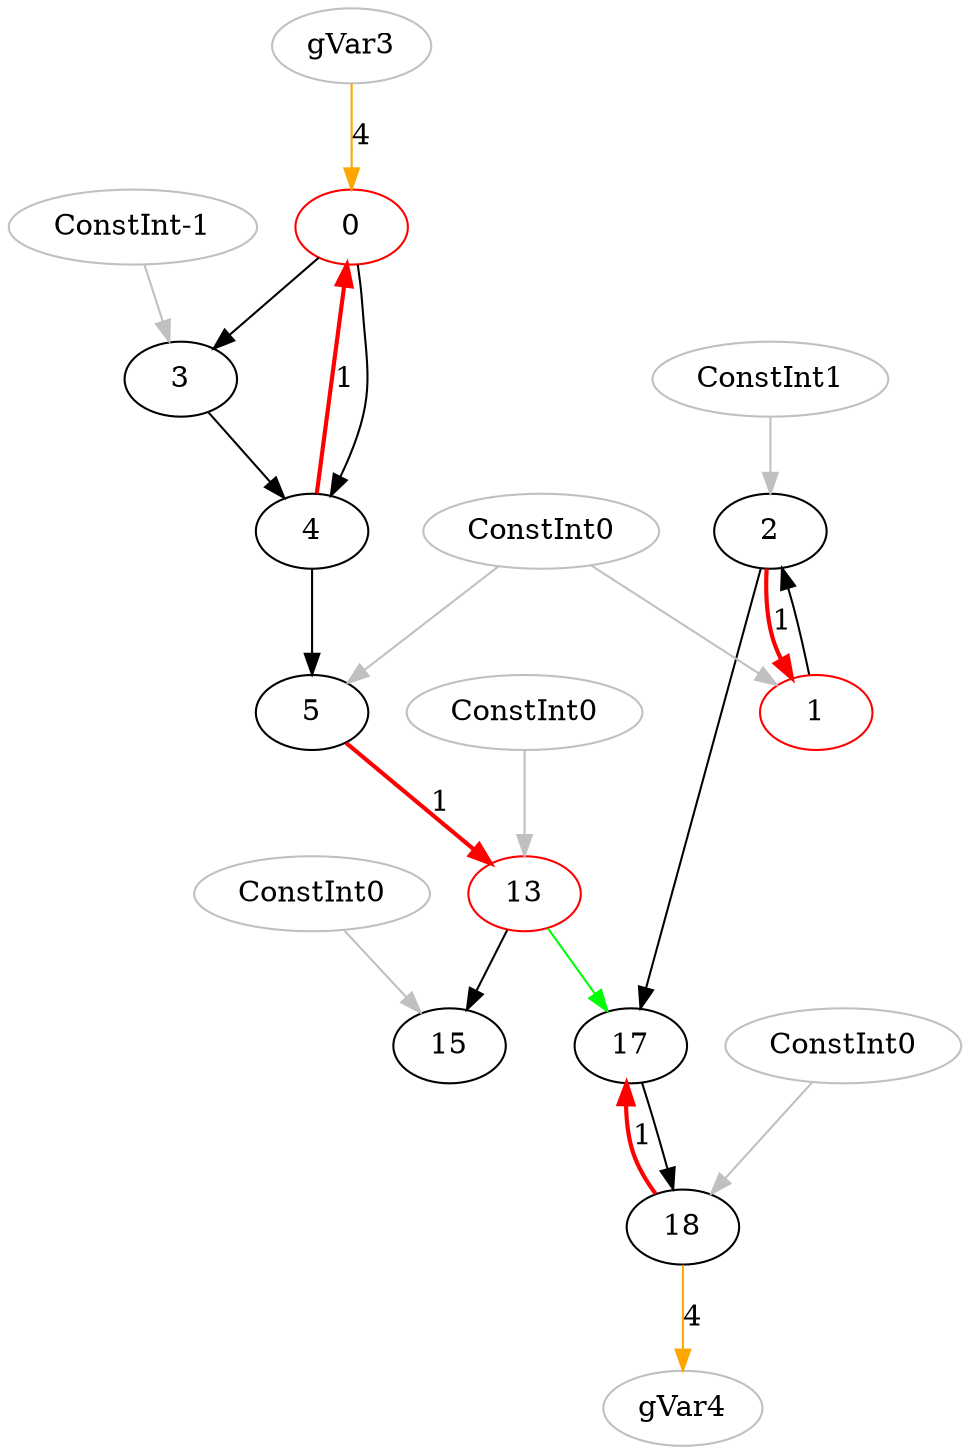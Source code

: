 digraph loop_22 { 
{
0 [color=red, label="0"];

1 [color=red, label="1"];

2 [color=black, label="2"];

3 [color=black, label="3"];

4 [color=black, label="4"];

5 [color=black, label="5"];

6 [color=gray, label="gVar3"];

9 [color=gray, label="ConstInt0"];

10 [color=gray, label="ConstInt1"];

11 [color=gray, label="ConstInt-1"];

112 [color=gray, label="gVar4"];

13 [color=red, label="13"];

14 [color=gray, label="ConstInt0"];

15 [color=black, label="15"];

16 [color=gray, label="ConstInt0"];

17 [color=black, label="17"];

18 [color=black, label="18"];

19 [color=gray, label="ConstInt0"];
4 -> 0 [style=bold, color=red, label=1] 
6 -> 0 [color=orange, label=4] 
2 -> 1 [style=bold, color=red, label=1] 
9 -> 1 [color=gray]
1 -> 2
10 -> 2 [color=gray]
0 -> 3
11 -> 3 [color=gray]
3 -> 4
0 -> 4
4 -> 5
9 -> 5 [color=gray]
5 -> 13 [style=bold, color=red, label=1] 
14 -> 13 [color=gray]
13 -> 15
16 -> 15 [color=gray]
2 -> 17
18 -> 17 [style=bold, color=red, label=1] 
13 -> 17 [color=green ]
17 -> 18
19 -> 18 [color=gray]
18 -> 112 [color=orange, label=4] 

}

}